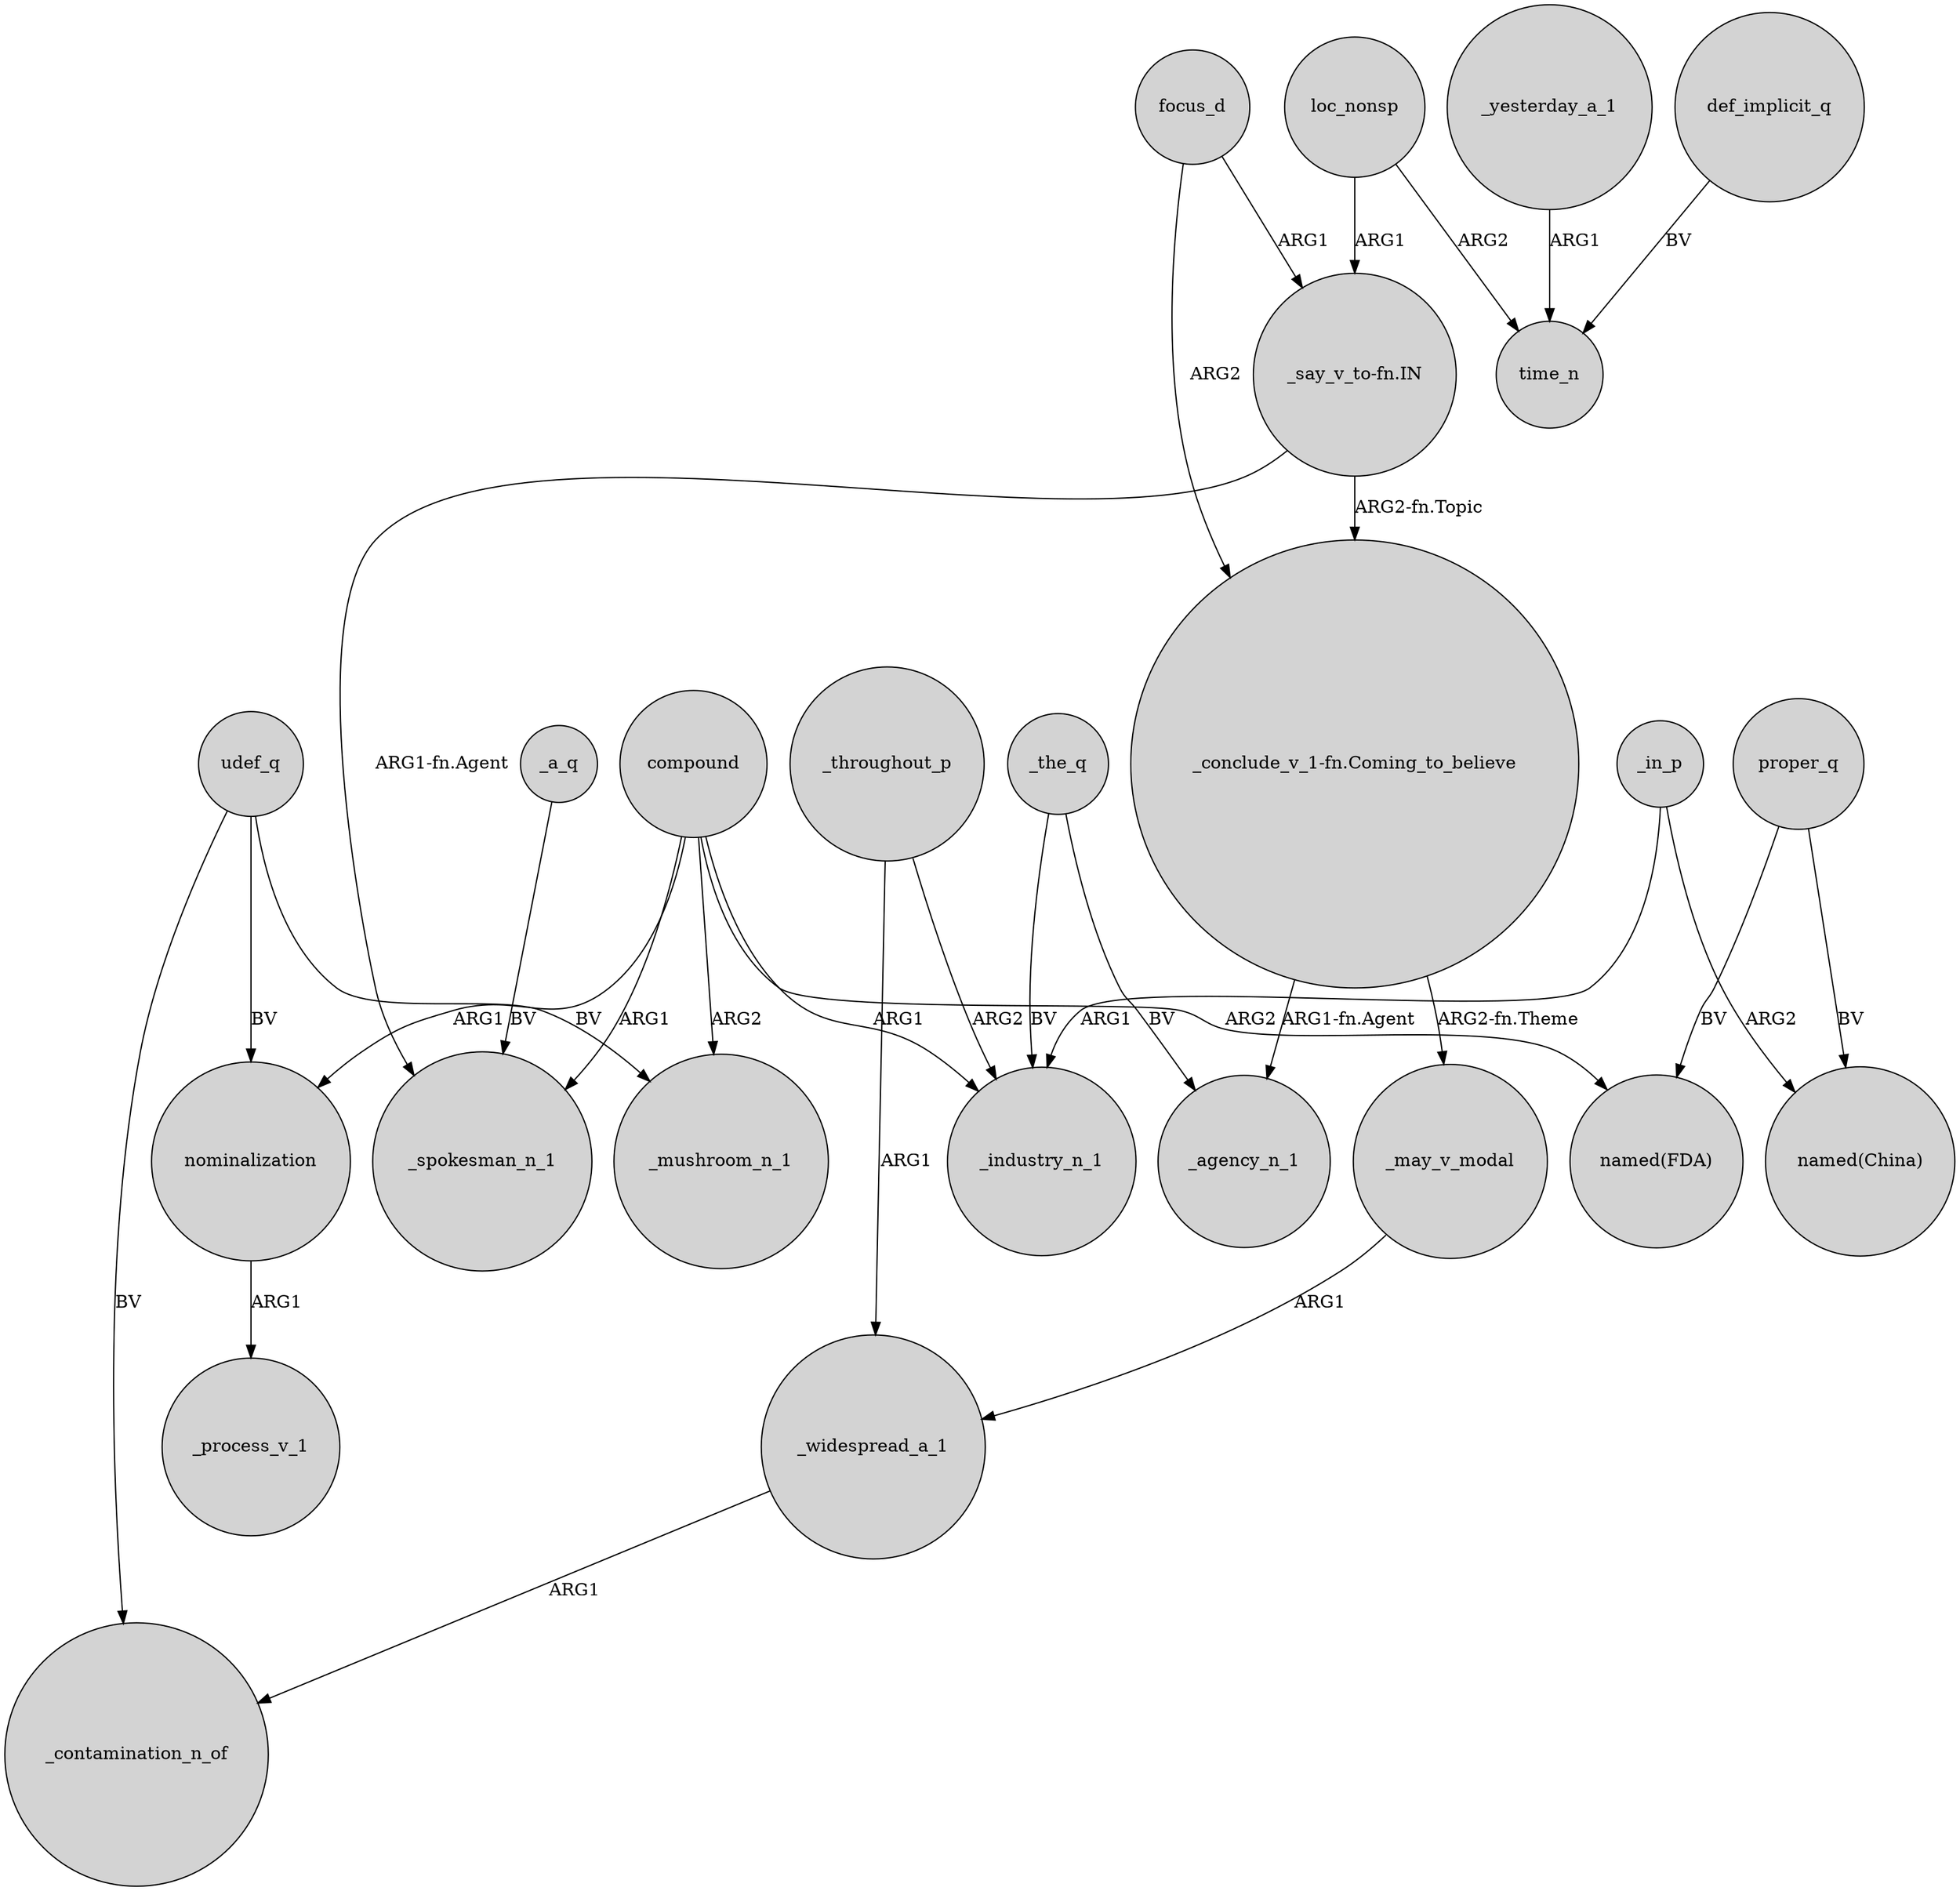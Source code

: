 digraph {
	node [shape=circle style=filled]
	_the_q -> _agency_n_1 [label=BV]
	"_say_v_to-fn.IN" -> "_conclude_v_1-fn.Coming_to_believe" [label="ARG2-fn.Topic"]
	_yesterday_a_1 -> time_n [label=ARG1]
	udef_q -> _mushroom_n_1 [label=BV]
	"_conclude_v_1-fn.Coming_to_believe" -> _agency_n_1 [label="ARG1-fn.Agent"]
	_may_v_modal -> _widespread_a_1 [label=ARG1]
	def_implicit_q -> time_n [label=BV]
	nominalization -> _process_v_1 [label=ARG1]
	proper_q -> "named(FDA)" [label=BV]
	compound -> _industry_n_1 [label=ARG1]
	_the_q -> _industry_n_1 [label=BV]
	"_conclude_v_1-fn.Coming_to_believe" -> _may_v_modal [label="ARG2-fn.Theme"]
	loc_nonsp -> time_n [label=ARG2]
	"_say_v_to-fn.IN" -> _spokesman_n_1 [label="ARG1-fn.Agent"]
	_in_p -> _industry_n_1 [label=ARG1]
	compound -> _spokesman_n_1 [label=ARG1]
	_widespread_a_1 -> _contamination_n_of [label=ARG1]
	_throughout_p -> _industry_n_1 [label=ARG2]
	udef_q -> _contamination_n_of [label=BV]
	loc_nonsp -> "_say_v_to-fn.IN" [label=ARG1]
	compound -> "named(FDA)" [label=ARG2]
	udef_q -> nominalization [label=BV]
	_throughout_p -> _widespread_a_1 [label=ARG1]
	proper_q -> "named(China)" [label=BV]
	_in_p -> "named(China)" [label=ARG2]
	_a_q -> _spokesman_n_1 [label=BV]
	compound -> _mushroom_n_1 [label=ARG2]
	focus_d -> "_conclude_v_1-fn.Coming_to_believe" [label=ARG2]
	compound -> nominalization [label=ARG1]
	focus_d -> "_say_v_to-fn.IN" [label=ARG1]
}
